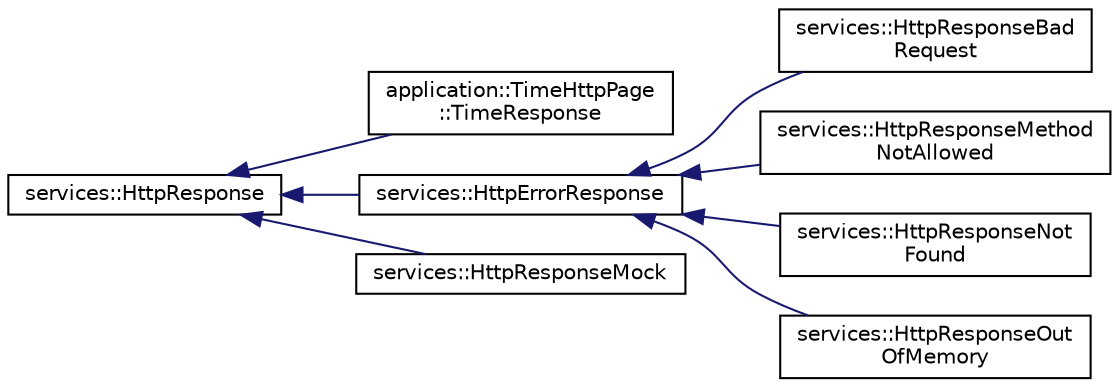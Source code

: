 digraph "Graphical Class Hierarchy"
{
 // INTERACTIVE_SVG=YES
  edge [fontname="Helvetica",fontsize="10",labelfontname="Helvetica",labelfontsize="10"];
  node [fontname="Helvetica",fontsize="10",shape=record];
  rankdir="LR";
  Node0 [label="services::HttpResponse",height=0.2,width=0.4,color="black", fillcolor="white", style="filled",URL="$d9/dce/classservices_1_1_http_response.html"];
  Node0 -> Node1 [dir="back",color="midnightblue",fontsize="10",style="solid",fontname="Helvetica"];
  Node1 [label="application::TimeHttpPage\l::TimeResponse",height=0.2,width=0.4,color="black", fillcolor="white", style="filled",URL="$d9/d3e/classapplication_1_1_time_http_page_1_1_time_response.html"];
  Node0 -> Node2 [dir="back",color="midnightblue",fontsize="10",style="solid",fontname="Helvetica"];
  Node2 [label="services::HttpErrorResponse",height=0.2,width=0.4,color="black", fillcolor="white", style="filled",URL="$d8/d8d/classservices_1_1_http_error_response.html"];
  Node2 -> Node3 [dir="back",color="midnightblue",fontsize="10",style="solid",fontname="Helvetica"];
  Node3 [label="services::HttpResponseBad\lRequest",height=0.2,width=0.4,color="black", fillcolor="white", style="filled",URL="$d6/dc5/classservices_1_1_http_response_bad_request.html"];
  Node2 -> Node4 [dir="back",color="midnightblue",fontsize="10",style="solid",fontname="Helvetica"];
  Node4 [label="services::HttpResponseMethod\lNotAllowed",height=0.2,width=0.4,color="black", fillcolor="white", style="filled",URL="$dd/de4/classservices_1_1_http_response_method_not_allowed.html"];
  Node2 -> Node5 [dir="back",color="midnightblue",fontsize="10",style="solid",fontname="Helvetica"];
  Node5 [label="services::HttpResponseNot\lFound",height=0.2,width=0.4,color="black", fillcolor="white", style="filled",URL="$de/d59/classservices_1_1_http_response_not_found.html"];
  Node2 -> Node6 [dir="back",color="midnightblue",fontsize="10",style="solid",fontname="Helvetica"];
  Node6 [label="services::HttpResponseOut\lOfMemory",height=0.2,width=0.4,color="black", fillcolor="white", style="filled",URL="$d8/d5c/classservices_1_1_http_response_out_of_memory.html"];
  Node0 -> Node7 [dir="back",color="midnightblue",fontsize="10",style="solid",fontname="Helvetica"];
  Node7 [label="services::HttpResponseMock",height=0.2,width=0.4,color="black", fillcolor="white", style="filled",URL="$dd/d36/classservices_1_1_http_response_mock.html"];
}
